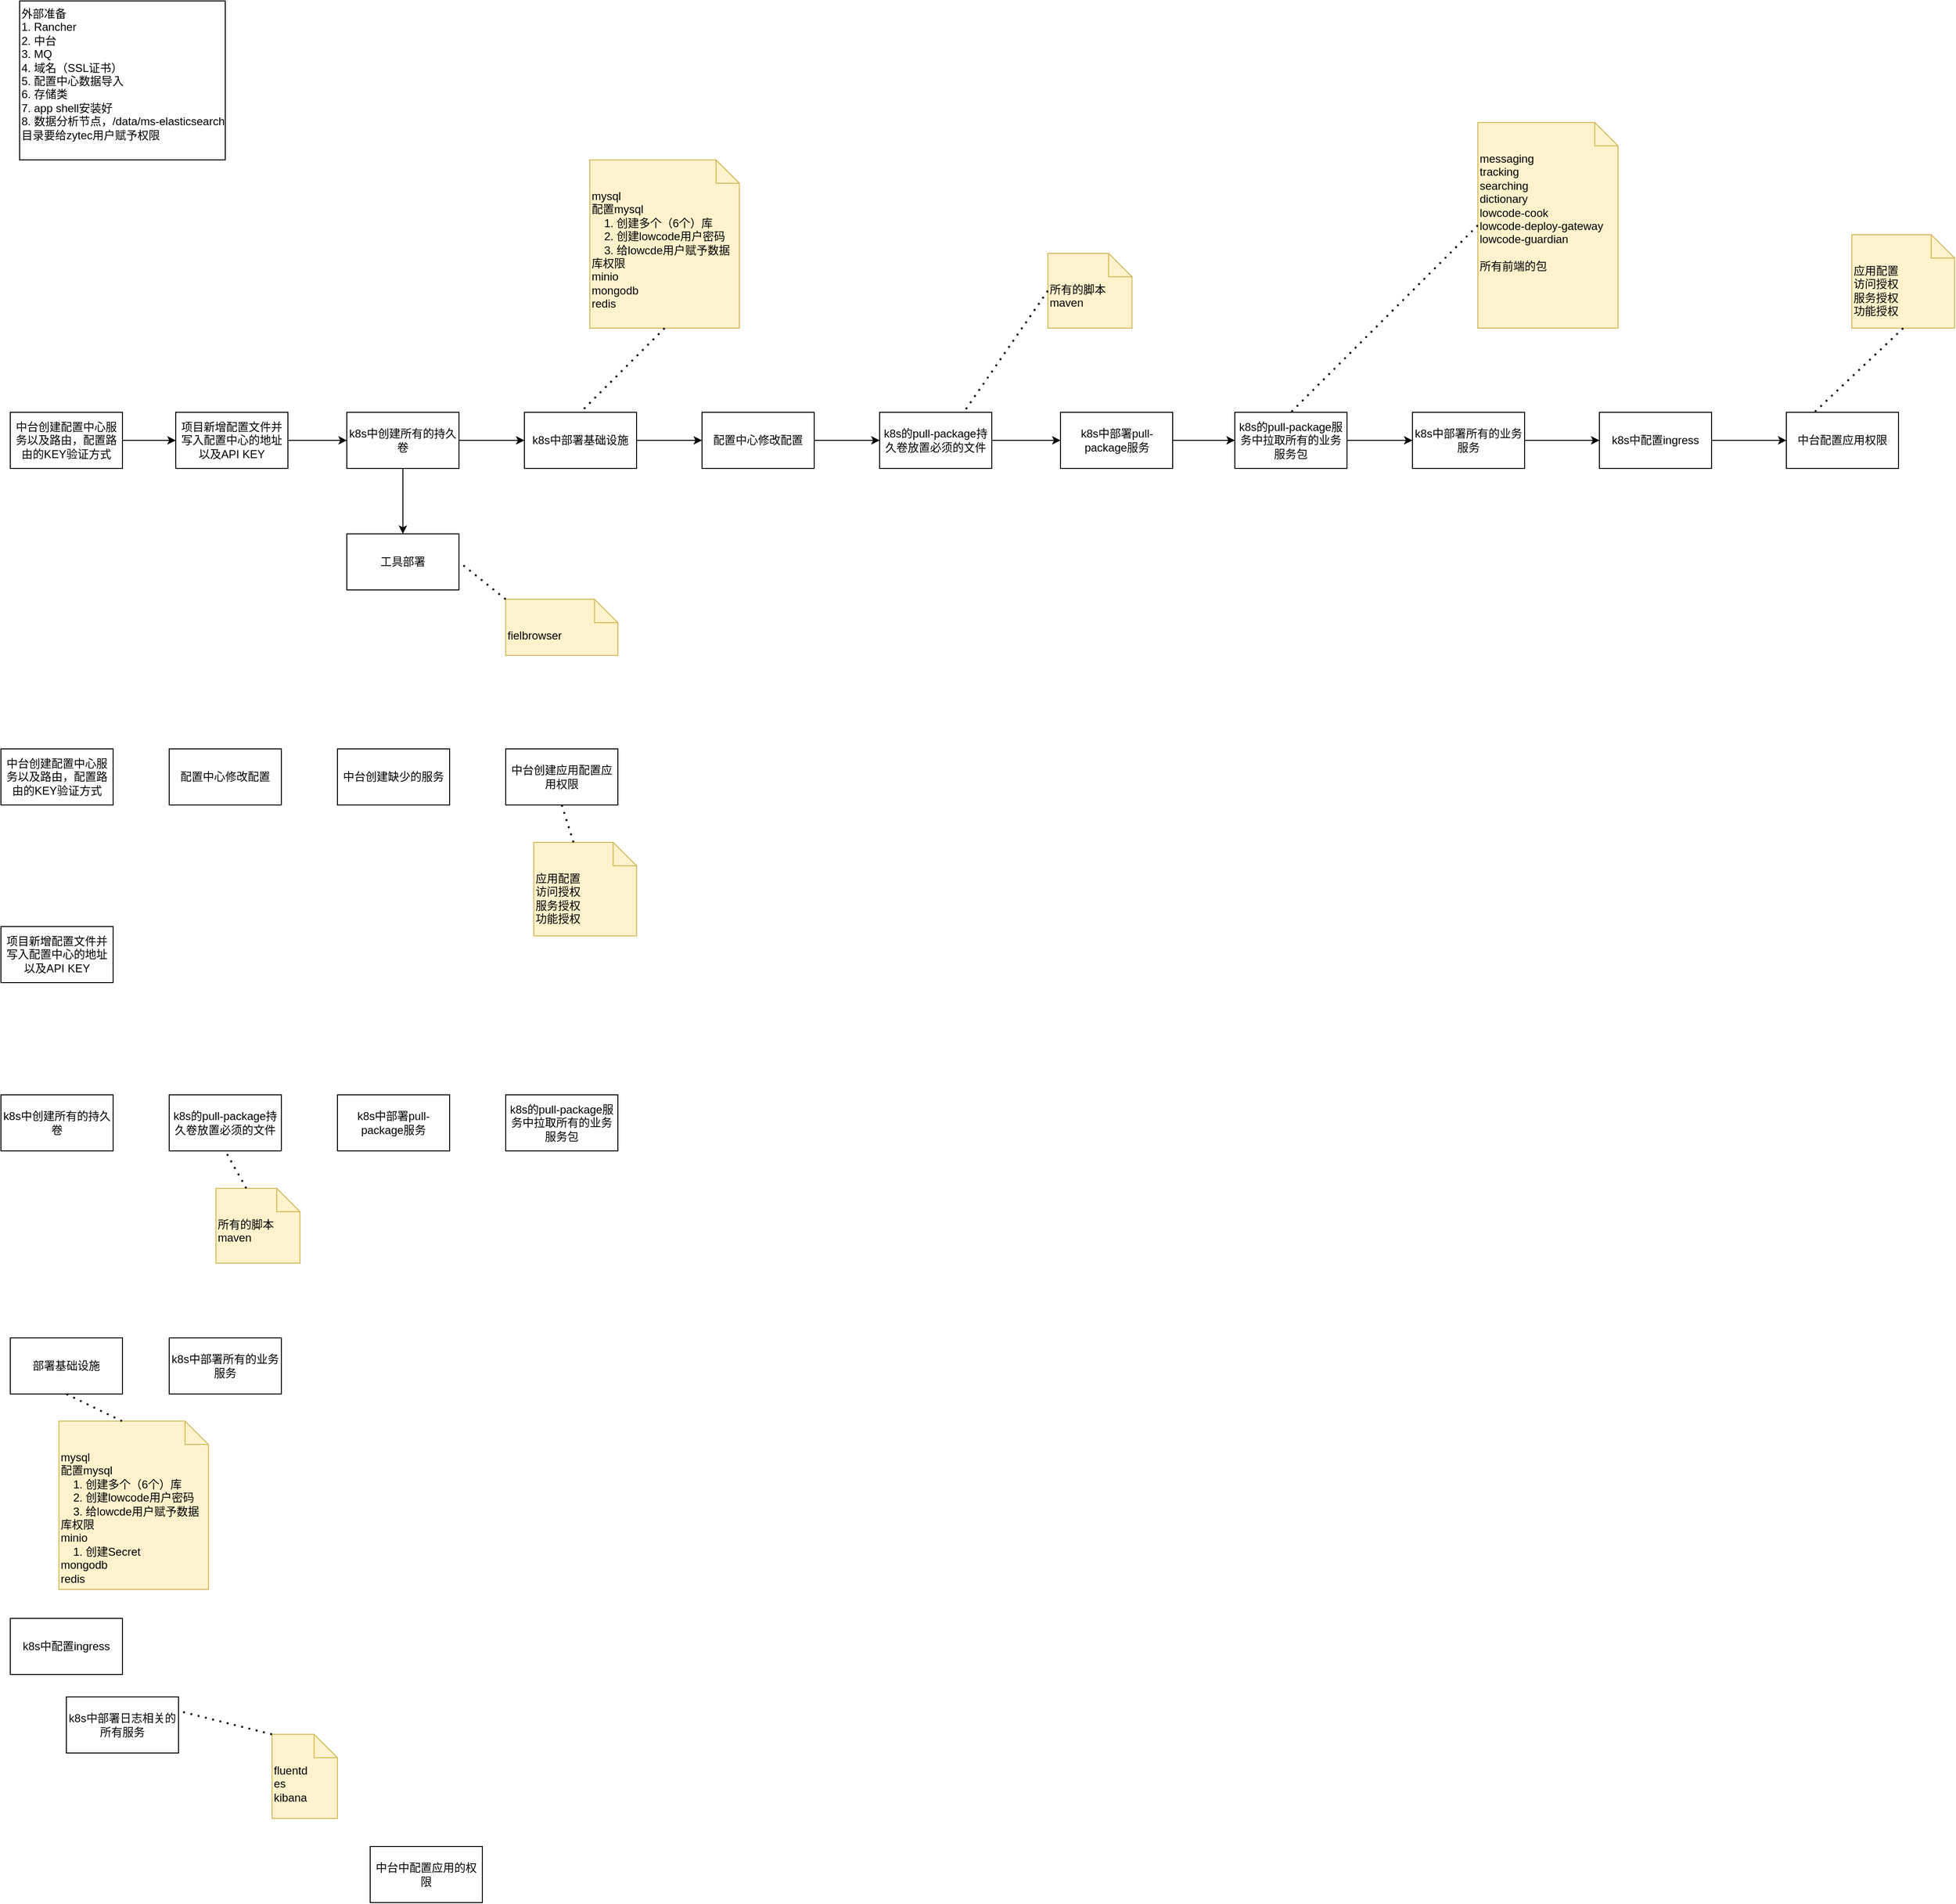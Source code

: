<mxfile version="24.1.0" type="github">
  <diagram id="C5RBs43oDa-KdzZeNtuy" name="Page-1">
    <mxGraphModel dx="2713" dy="1964" grid="1" gridSize="10" guides="1" tooltips="1" connect="1" arrows="1" fold="1" page="1" pageScale="1" pageWidth="827" pageHeight="1169" math="0" shadow="0">
      <root>
        <mxCell id="WIyWlLk6GJQsqaUBKTNV-0" />
        <mxCell id="WIyWlLk6GJQsqaUBKTNV-1" parent="WIyWlLk6GJQsqaUBKTNV-0" />
        <mxCell id="bLoDom8n8q_n5jIfxJ7S-4" value="mysql&lt;div&gt;&lt;div&gt;&lt;span style=&quot;text-align: center;&quot;&gt;配置mysql&lt;/span&gt;&lt;br&gt;&lt;/div&gt;&lt;div&gt;&lt;span style=&quot;text-align: center;&quot;&gt;&amp;nbsp; &amp;nbsp;&amp;nbsp;&lt;/span&gt;&lt;span style=&quot;background-color: initial;&quot;&gt;1. 创建多个（6个）库&lt;/span&gt;&lt;/div&gt;&lt;div&gt;&amp;nbsp; &amp;nbsp; 2. 创建lowcode用户密码&lt;/div&gt;&lt;div&gt;&amp;nbsp; &amp;nbsp; 3. 给lowcde用户赋予数据库权限&lt;/div&gt;&lt;div&gt;minio&lt;/div&gt;&lt;div&gt;mongodb&lt;/div&gt;&lt;div&gt;redis&lt;/div&gt;&lt;div&gt;&lt;br&gt;&lt;/div&gt;&lt;/div&gt;" style="shape=note2;boundedLbl=1;whiteSpace=wrap;html=1;size=25;verticalAlign=top;align=left;fillColor=#fff2cc;strokeColor=#d6b656;" vertex="1" parent="WIyWlLk6GJQsqaUBKTNV-1">
          <mxGeometry x="-90" y="-110" width="160" height="180" as="geometry" />
        </mxCell>
        <mxCell id="bLoDom8n8q_n5jIfxJ7S-9" value="fielbrowser" style="shape=note2;boundedLbl=1;whiteSpace=wrap;html=1;size=25;verticalAlign=top;align=left;fillColor=#fff2cc;strokeColor=#d6b656;" vertex="1" parent="WIyWlLk6GJQsqaUBKTNV-1">
          <mxGeometry x="-180" y="360" width="120" height="60" as="geometry" />
        </mxCell>
        <mxCell id="bLoDom8n8q_n5jIfxJ7S-11" value="" style="endArrow=none;dashed=1;html=1;dashPattern=1 3;strokeWidth=2;rounded=0;entryX=1;entryY=0.5;entryDx=0;entryDy=0;exitX=0;exitY=0;exitDx=0;exitDy=0;exitPerimeter=0;" edge="1" parent="WIyWlLk6GJQsqaUBKTNV-1" source="bLoDom8n8q_n5jIfxJ7S-9" target="bLoDom8n8q_n5jIfxJ7S-47">
          <mxGeometry width="50" height="50" relative="1" as="geometry">
            <mxPoint x="230" y="550" as="sourcePoint" />
            <mxPoint x="-200" y="320" as="targetPoint" />
          </mxGeometry>
        </mxCell>
        <mxCell id="bLoDom8n8q_n5jIfxJ7S-48" value="" style="edgeStyle=none;rounded=0;orthogonalLoop=1;jettySize=auto;html=1;" edge="1" parent="WIyWlLk6GJQsqaUBKTNV-1" source="bLoDom8n8q_n5jIfxJ7S-16" target="bLoDom8n8q_n5jIfxJ7S-28">
          <mxGeometry relative="1" as="geometry" />
        </mxCell>
        <mxCell id="bLoDom8n8q_n5jIfxJ7S-16" value="项目新增配置文件并写入配置中心的地址以及API KEY" style="rounded=0;whiteSpace=wrap;html=1;" vertex="1" parent="WIyWlLk6GJQsqaUBKTNV-1">
          <mxGeometry x="-533" y="160" width="120" height="60" as="geometry" />
        </mxCell>
        <mxCell id="bLoDom8n8q_n5jIfxJ7S-24" value="" style="edgeStyle=none;rounded=0;orthogonalLoop=1;jettySize=auto;html=1;" edge="1" parent="WIyWlLk6GJQsqaUBKTNV-1" source="bLoDom8n8q_n5jIfxJ7S-18" target="bLoDom8n8q_n5jIfxJ7S-16">
          <mxGeometry relative="1" as="geometry" />
        </mxCell>
        <mxCell id="bLoDom8n8q_n5jIfxJ7S-18" value="中台创建配置中心服务以及路由，配置路由的KEY验证方式" style="rounded=0;whiteSpace=wrap;html=1;" vertex="1" parent="WIyWlLk6GJQsqaUBKTNV-1">
          <mxGeometry x="-710" y="160" width="120" height="60" as="geometry" />
        </mxCell>
        <mxCell id="bLoDom8n8q_n5jIfxJ7S-19" value="" style="endArrow=none;dashed=1;html=1;dashPattern=1 3;strokeWidth=2;rounded=0;entryX=0.5;entryY=0;entryDx=0;entryDy=0;exitX=0.5;exitY=1;exitDx=0;exitDy=0;exitPerimeter=0;" edge="1" parent="WIyWlLk6GJQsqaUBKTNV-1" source="bLoDom8n8q_n5jIfxJ7S-4">
          <mxGeometry width="50" height="50" relative="1" as="geometry">
            <mxPoint x="-253" y="650" as="sourcePoint" />
            <mxPoint x="-100" y="160" as="targetPoint" />
          </mxGeometry>
        </mxCell>
        <mxCell id="bLoDom8n8q_n5jIfxJ7S-52" value="" style="edgeStyle=none;rounded=0;orthogonalLoop=1;jettySize=auto;html=1;" edge="1" parent="WIyWlLk6GJQsqaUBKTNV-1" source="bLoDom8n8q_n5jIfxJ7S-27" target="bLoDom8n8q_n5jIfxJ7S-29">
          <mxGeometry relative="1" as="geometry" />
        </mxCell>
        <mxCell id="bLoDom8n8q_n5jIfxJ7S-27" value="配置中心修改配置" style="rounded=0;whiteSpace=wrap;html=1;" vertex="1" parent="WIyWlLk6GJQsqaUBKTNV-1">
          <mxGeometry x="30" y="160" width="120" height="60" as="geometry" />
        </mxCell>
        <mxCell id="bLoDom8n8q_n5jIfxJ7S-50" value="" style="edgeStyle=none;rounded=0;orthogonalLoop=1;jettySize=auto;html=1;" edge="1" parent="WIyWlLk6GJQsqaUBKTNV-1" source="bLoDom8n8q_n5jIfxJ7S-28" target="bLoDom8n8q_n5jIfxJ7S-47">
          <mxGeometry relative="1" as="geometry" />
        </mxCell>
        <mxCell id="bLoDom8n8q_n5jIfxJ7S-62" value="" style="edgeStyle=none;rounded=0;orthogonalLoop=1;jettySize=auto;html=1;" edge="1" parent="WIyWlLk6GJQsqaUBKTNV-1" source="bLoDom8n8q_n5jIfxJ7S-28" target="bLoDom8n8q_n5jIfxJ7S-61">
          <mxGeometry relative="1" as="geometry" />
        </mxCell>
        <mxCell id="bLoDom8n8q_n5jIfxJ7S-28" value="k8s中创建所有的持久卷" style="rounded=0;whiteSpace=wrap;html=1;" vertex="1" parent="WIyWlLk6GJQsqaUBKTNV-1">
          <mxGeometry x="-350" y="160" width="120" height="60" as="geometry" />
        </mxCell>
        <mxCell id="bLoDom8n8q_n5jIfxJ7S-53" value="" style="edgeStyle=none;rounded=0;orthogonalLoop=1;jettySize=auto;html=1;" edge="1" parent="WIyWlLk6GJQsqaUBKTNV-1" source="bLoDom8n8q_n5jIfxJ7S-29" target="bLoDom8n8q_n5jIfxJ7S-34">
          <mxGeometry relative="1" as="geometry" />
        </mxCell>
        <mxCell id="bLoDom8n8q_n5jIfxJ7S-29" value="k8s的pull-package持久卷放置必须的文件" style="rounded=0;whiteSpace=wrap;html=1;" vertex="1" parent="WIyWlLk6GJQsqaUBKTNV-1">
          <mxGeometry x="220" y="160" width="120" height="60" as="geometry" />
        </mxCell>
        <mxCell id="bLoDom8n8q_n5jIfxJ7S-30" value="所有的脚本&lt;div&gt;maven&lt;/div&gt;" style="shape=note2;boundedLbl=1;whiteSpace=wrap;html=1;size=25;verticalAlign=top;align=left;fillColor=#fff2cc;strokeColor=#d6b656;" vertex="1" parent="WIyWlLk6GJQsqaUBKTNV-1">
          <mxGeometry x="400" y="-10" width="90" height="80" as="geometry" />
        </mxCell>
        <mxCell id="bLoDom8n8q_n5jIfxJ7S-31" value="" style="endArrow=none;dashed=1;html=1;dashPattern=1 3;strokeWidth=2;rounded=0;entryX=0.75;entryY=0;entryDx=0;entryDy=0;exitX=0;exitY=0.5;exitDx=0;exitDy=0;exitPerimeter=0;" edge="1" parent="WIyWlLk6GJQsqaUBKTNV-1" source="bLoDom8n8q_n5jIfxJ7S-30" target="bLoDom8n8q_n5jIfxJ7S-29">
          <mxGeometry width="50" height="50" relative="1" as="geometry">
            <mxPoint x="-175" y="583" as="sourcePoint" />
            <mxPoint x="-63" y="550" as="targetPoint" />
          </mxGeometry>
        </mxCell>
        <mxCell id="bLoDom8n8q_n5jIfxJ7S-54" value="" style="edgeStyle=none;rounded=0;orthogonalLoop=1;jettySize=auto;html=1;" edge="1" parent="WIyWlLk6GJQsqaUBKTNV-1" source="bLoDom8n8q_n5jIfxJ7S-34" target="bLoDom8n8q_n5jIfxJ7S-35">
          <mxGeometry relative="1" as="geometry" />
        </mxCell>
        <mxCell id="bLoDom8n8q_n5jIfxJ7S-34" value="k8s中部署pull-package服务" style="rounded=0;whiteSpace=wrap;html=1;" vertex="1" parent="WIyWlLk6GJQsqaUBKTNV-1">
          <mxGeometry x="413.5" y="160" width="120" height="60" as="geometry" />
        </mxCell>
        <mxCell id="bLoDom8n8q_n5jIfxJ7S-55" value="" style="edgeStyle=none;rounded=0;orthogonalLoop=1;jettySize=auto;html=1;" edge="1" parent="WIyWlLk6GJQsqaUBKTNV-1" source="bLoDom8n8q_n5jIfxJ7S-35" target="bLoDom8n8q_n5jIfxJ7S-39">
          <mxGeometry relative="1" as="geometry" />
        </mxCell>
        <mxCell id="bLoDom8n8q_n5jIfxJ7S-35" value="k8s的pull-package服务中拉取所有的业务服务包" style="rounded=0;whiteSpace=wrap;html=1;" vertex="1" parent="WIyWlLk6GJQsqaUBKTNV-1">
          <mxGeometry x="600" y="160" width="120" height="60" as="geometry" />
        </mxCell>
        <mxCell id="bLoDom8n8q_n5jIfxJ7S-37" value="messaging&lt;div&gt;tracking&lt;/div&gt;&lt;div&gt;searching&lt;/div&gt;&lt;div&gt;dictionary&lt;/div&gt;&lt;div&gt;lowcode-cook&lt;/div&gt;&lt;div&gt;lowcode-deploy-gateway&lt;/div&gt;&lt;div&gt;lowcode-guardian&lt;/div&gt;&lt;div&gt;&lt;br&gt;&lt;/div&gt;&lt;div&gt;所有前端的包&lt;/div&gt;" style="shape=note2;boundedLbl=1;whiteSpace=wrap;html=1;size=25;verticalAlign=top;align=left;fillColor=#fff2cc;strokeColor=#d6b656;" vertex="1" parent="WIyWlLk6GJQsqaUBKTNV-1">
          <mxGeometry x="860" y="-150" width="150" height="220" as="geometry" />
        </mxCell>
        <mxCell id="bLoDom8n8q_n5jIfxJ7S-38" value="" style="endArrow=none;dashed=1;html=1;dashPattern=1 3;strokeWidth=2;rounded=0;entryX=0.5;entryY=0;entryDx=0;entryDy=0;exitX=0;exitY=0.5;exitDx=0;exitDy=0;exitPerimeter=0;" edge="1" parent="WIyWlLk6GJQsqaUBKTNV-1" source="bLoDom8n8q_n5jIfxJ7S-37" target="bLoDom8n8q_n5jIfxJ7S-35">
          <mxGeometry width="50" height="50" relative="1" as="geometry">
            <mxPoint x="900" y="-50" as="sourcePoint" />
            <mxPoint x="790" y="-75" as="targetPoint" />
          </mxGeometry>
        </mxCell>
        <mxCell id="bLoDom8n8q_n5jIfxJ7S-56" value="" style="edgeStyle=none;rounded=0;orthogonalLoop=1;jettySize=auto;html=1;" edge="1" parent="WIyWlLk6GJQsqaUBKTNV-1" source="bLoDom8n8q_n5jIfxJ7S-39" target="bLoDom8n8q_n5jIfxJ7S-43">
          <mxGeometry relative="1" as="geometry" />
        </mxCell>
        <mxCell id="bLoDom8n8q_n5jIfxJ7S-39" value="k8s中部署所有的业务服务" style="rounded=0;whiteSpace=wrap;html=1;" vertex="1" parent="WIyWlLk6GJQsqaUBKTNV-1">
          <mxGeometry x="790" y="160" width="120" height="60" as="geometry" />
        </mxCell>
        <mxCell id="bLoDom8n8q_n5jIfxJ7S-40" value="k8s中部署日志相关的所有服务" style="rounded=0;whiteSpace=wrap;html=1;" vertex="1" parent="WIyWlLk6GJQsqaUBKTNV-1">
          <mxGeometry x="-650" y="1534" width="120" height="60" as="geometry" />
        </mxCell>
        <mxCell id="bLoDom8n8q_n5jIfxJ7S-41" value="fluentd&lt;div&gt;es&lt;/div&gt;&lt;div&gt;kibana&lt;/div&gt;" style="shape=note2;boundedLbl=1;whiteSpace=wrap;html=1;size=25;verticalAlign=top;align=left;fillColor=#fff2cc;strokeColor=#d6b656;" vertex="1" parent="WIyWlLk6GJQsqaUBKTNV-1">
          <mxGeometry x="-430" y="1574" width="70" height="90" as="geometry" />
        </mxCell>
        <mxCell id="bLoDom8n8q_n5jIfxJ7S-42" value="" style="endArrow=none;dashed=1;html=1;dashPattern=1 3;strokeWidth=2;rounded=0;entryX=1;entryY=0.25;entryDx=0;entryDy=0;exitX=0;exitY=0;exitDx=0;exitDy=0;exitPerimeter=0;" edge="1" parent="WIyWlLk6GJQsqaUBKTNV-1" source="bLoDom8n8q_n5jIfxJ7S-41" target="bLoDom8n8q_n5jIfxJ7S-40">
          <mxGeometry width="50" height="50" relative="1" as="geometry">
            <mxPoint x="-420" y="1379" as="sourcePoint" />
            <mxPoint x="-520" y="1299" as="targetPoint" />
          </mxGeometry>
        </mxCell>
        <mxCell id="bLoDom8n8q_n5jIfxJ7S-58" value="" style="edgeStyle=none;rounded=0;orthogonalLoop=1;jettySize=auto;html=1;" edge="1" parent="WIyWlLk6GJQsqaUBKTNV-1" source="bLoDom8n8q_n5jIfxJ7S-43" target="bLoDom8n8q_n5jIfxJ7S-57">
          <mxGeometry relative="1" as="geometry" />
        </mxCell>
        <mxCell id="bLoDom8n8q_n5jIfxJ7S-43" value="k8s中配置ingress" style="rounded=0;whiteSpace=wrap;html=1;" vertex="1" parent="WIyWlLk6GJQsqaUBKTNV-1">
          <mxGeometry x="990" y="160" width="120" height="60" as="geometry" />
        </mxCell>
        <mxCell id="bLoDom8n8q_n5jIfxJ7S-44" value="中台中配置应用的权限" style="rounded=0;whiteSpace=wrap;html=1;" vertex="1" parent="WIyWlLk6GJQsqaUBKTNV-1">
          <mxGeometry x="-325" y="1694" width="120" height="60" as="geometry" />
        </mxCell>
        <mxCell id="bLoDom8n8q_n5jIfxJ7S-47" value="工具部署" style="rounded=0;whiteSpace=wrap;html=1;" vertex="1" parent="WIyWlLk6GJQsqaUBKTNV-1">
          <mxGeometry x="-350" y="290" width="120" height="60" as="geometry" />
        </mxCell>
        <mxCell id="bLoDom8n8q_n5jIfxJ7S-57" value="中台配置应用权限" style="rounded=0;whiteSpace=wrap;html=1;" vertex="1" parent="WIyWlLk6GJQsqaUBKTNV-1">
          <mxGeometry x="1190" y="160" width="120" height="60" as="geometry" />
        </mxCell>
        <mxCell id="bLoDom8n8q_n5jIfxJ7S-59" value="应用配置&lt;div&gt;访问授权&lt;/div&gt;&lt;div&gt;服务授权&lt;/div&gt;&lt;div&gt;功能授权&lt;/div&gt;" style="shape=note2;boundedLbl=1;whiteSpace=wrap;html=1;size=25;verticalAlign=top;align=left;fillColor=#fff2cc;strokeColor=#d6b656;" vertex="1" parent="WIyWlLk6GJQsqaUBKTNV-1">
          <mxGeometry x="1260" y="-30" width="110" height="100" as="geometry" />
        </mxCell>
        <mxCell id="bLoDom8n8q_n5jIfxJ7S-60" value="" style="endArrow=none;dashed=1;html=1;dashPattern=1 3;strokeWidth=2;rounded=0;entryX=0.25;entryY=0;entryDx=0;entryDy=0;exitX=0.5;exitY=1;exitDx=0;exitDy=0;exitPerimeter=0;" edge="1" parent="WIyWlLk6GJQsqaUBKTNV-1" source="bLoDom8n8q_n5jIfxJ7S-59" target="bLoDom8n8q_n5jIfxJ7S-57">
          <mxGeometry width="50" height="50" relative="1" as="geometry">
            <mxPoint x="1220" y="-50" as="sourcePoint" />
            <mxPoint x="1020" y="150" as="targetPoint" />
          </mxGeometry>
        </mxCell>
        <mxCell id="bLoDom8n8q_n5jIfxJ7S-63" value="" style="edgeStyle=none;rounded=0;orthogonalLoop=1;jettySize=auto;html=1;" edge="1" parent="WIyWlLk6GJQsqaUBKTNV-1" source="bLoDom8n8q_n5jIfxJ7S-61" target="bLoDom8n8q_n5jIfxJ7S-27">
          <mxGeometry relative="1" as="geometry" />
        </mxCell>
        <mxCell id="bLoDom8n8q_n5jIfxJ7S-61" value="k8s中部署基础设施" style="rounded=0;whiteSpace=wrap;html=1;" vertex="1" parent="WIyWlLk6GJQsqaUBKTNV-1">
          <mxGeometry x="-160" y="160" width="120" height="60" as="geometry" />
        </mxCell>
        <mxCell id="bLoDom8n8q_n5jIfxJ7S-64" value="外部准备&lt;div&gt;1. Rancher&lt;/div&gt;&lt;div&gt;2. 中台&lt;/div&gt;&lt;div&gt;3. MQ&lt;/div&gt;&lt;div&gt;4. 域名（SSL证书）&lt;/div&gt;&lt;div&gt;5. 配置中心数据导入&lt;/div&gt;&lt;div&gt;6. 存储类&lt;/div&gt;&lt;div&gt;7. app shell安装好&lt;/div&gt;&lt;div&gt;8. 数据分析节点，/data/ms-elasticsearch目录要给zytec用户赋予权限&lt;/div&gt;" style="text;html=1;align=left;verticalAlign=top;whiteSpace=wrap;rounded=0;strokeColor=default;" vertex="1" parent="WIyWlLk6GJQsqaUBKTNV-1">
          <mxGeometry x="-700" y="-280" width="220" height="170" as="geometry" />
        </mxCell>
        <mxCell id="bLoDom8n8q_n5jIfxJ7S-65" value="中台创建配置中心服务以及路由，配置路由的KEY验证方式" style="rounded=0;whiteSpace=wrap;html=1;" vertex="1" parent="WIyWlLk6GJQsqaUBKTNV-1">
          <mxGeometry x="-720" y="520" width="120" height="60" as="geometry" />
        </mxCell>
        <mxCell id="bLoDom8n8q_n5jIfxJ7S-66" value="配置中心修改配置" style="rounded=0;whiteSpace=wrap;html=1;" vertex="1" parent="WIyWlLk6GJQsqaUBKTNV-1">
          <mxGeometry x="-540" y="520" width="120" height="60" as="geometry" />
        </mxCell>
        <mxCell id="bLoDom8n8q_n5jIfxJ7S-67" value="中台创建应用配置应用权限" style="rounded=0;whiteSpace=wrap;html=1;" vertex="1" parent="WIyWlLk6GJQsqaUBKTNV-1">
          <mxGeometry x="-180" y="520" width="120" height="60" as="geometry" />
        </mxCell>
        <mxCell id="bLoDom8n8q_n5jIfxJ7S-68" value="中台创建缺少的服务" style="rounded=0;whiteSpace=wrap;html=1;" vertex="1" parent="WIyWlLk6GJQsqaUBKTNV-1">
          <mxGeometry x="-360" y="520" width="120" height="60" as="geometry" />
        </mxCell>
        <mxCell id="bLoDom8n8q_n5jIfxJ7S-70" value="项目新增配置文件并写入配置中心的地址以及API KEY" style="rounded=0;whiteSpace=wrap;html=1;" vertex="1" parent="WIyWlLk6GJQsqaUBKTNV-1">
          <mxGeometry x="-720" y="710" width="120" height="60" as="geometry" />
        </mxCell>
        <mxCell id="bLoDom8n8q_n5jIfxJ7S-71" value="k8s中创建所有的持久卷" style="rounded=0;whiteSpace=wrap;html=1;" vertex="1" parent="WIyWlLk6GJQsqaUBKTNV-1">
          <mxGeometry x="-720" y="890" width="120" height="60" as="geometry" />
        </mxCell>
        <mxCell id="bLoDom8n8q_n5jIfxJ7S-72" value="部署基础设施" style="rounded=0;whiteSpace=wrap;html=1;" vertex="1" parent="WIyWlLk6GJQsqaUBKTNV-1">
          <mxGeometry x="-710" y="1150" width="120" height="60" as="geometry" />
        </mxCell>
        <mxCell id="bLoDom8n8q_n5jIfxJ7S-73" value="mysql&lt;div&gt;&lt;div&gt;&lt;span style=&quot;text-align: center;&quot;&gt;配置mysql&lt;/span&gt;&lt;br&gt;&lt;/div&gt;&lt;div&gt;&lt;span style=&quot;text-align: center;&quot;&gt;&amp;nbsp; &amp;nbsp;&amp;nbsp;&lt;/span&gt;&lt;span style=&quot;background-color: initial;&quot;&gt;1. 创建多个（6个）库&lt;/span&gt;&lt;/div&gt;&lt;div&gt;&amp;nbsp; &amp;nbsp; 2. 创建lowcode用户密码&lt;/div&gt;&lt;div&gt;&amp;nbsp; &amp;nbsp; 3. 给lowcde用户赋予数据库权限&lt;/div&gt;&lt;div&gt;minio&lt;/div&gt;&lt;div&gt;&amp;nbsp; &amp;nbsp; 1. 创建Secret&lt;/div&gt;&lt;div&gt;mongodb&lt;/div&gt;&lt;div&gt;redis&lt;/div&gt;&lt;div&gt;&lt;br&gt;&lt;/div&gt;&lt;/div&gt;" style="shape=note2;boundedLbl=1;whiteSpace=wrap;html=1;size=25;verticalAlign=top;align=left;fillColor=#fff2cc;strokeColor=#d6b656;" vertex="1" parent="WIyWlLk6GJQsqaUBKTNV-1">
          <mxGeometry x="-658" y="1239" width="160" height="180" as="geometry" />
        </mxCell>
        <mxCell id="bLoDom8n8q_n5jIfxJ7S-74" value="" style="endArrow=none;dashed=1;html=1;dashPattern=1 3;strokeWidth=2;rounded=0;entryX=0.5;entryY=1;entryDx=0;entryDy=0;exitX=0;exitY=0;exitDx=67.5;exitDy=0;exitPerimeter=0;" edge="1" parent="WIyWlLk6GJQsqaUBKTNV-1" source="bLoDom8n8q_n5jIfxJ7S-73" target="bLoDom8n8q_n5jIfxJ7S-72">
          <mxGeometry width="50" height="50" relative="1" as="geometry">
            <mxPoint x="-443" y="1240" as="sourcePoint" />
            <mxPoint x="-493" y="1200" as="targetPoint" />
          </mxGeometry>
        </mxCell>
        <mxCell id="bLoDom8n8q_n5jIfxJ7S-76" value="k8s的pull-package持久卷放置必须的文件" style="rounded=0;whiteSpace=wrap;html=1;" vertex="1" parent="WIyWlLk6GJQsqaUBKTNV-1">
          <mxGeometry x="-540" y="890" width="120" height="60" as="geometry" />
        </mxCell>
        <mxCell id="bLoDom8n8q_n5jIfxJ7S-77" value="k8s中部署pull-package服务" style="rounded=0;whiteSpace=wrap;html=1;" vertex="1" parent="WIyWlLk6GJQsqaUBKTNV-1">
          <mxGeometry x="-360" y="890" width="120" height="60" as="geometry" />
        </mxCell>
        <mxCell id="bLoDom8n8q_n5jIfxJ7S-78" value="所有的脚本&lt;div&gt;maven&lt;/div&gt;" style="shape=note2;boundedLbl=1;whiteSpace=wrap;html=1;size=25;verticalAlign=top;align=left;fillColor=#fff2cc;strokeColor=#d6b656;" vertex="1" parent="WIyWlLk6GJQsqaUBKTNV-1">
          <mxGeometry x="-490" y="990" width="90" height="80" as="geometry" />
        </mxCell>
        <mxCell id="bLoDom8n8q_n5jIfxJ7S-79" value="" style="endArrow=none;dashed=1;html=1;dashPattern=1 3;strokeWidth=2;rounded=0;entryX=0.5;entryY=1;entryDx=0;entryDy=0;exitX=0;exitY=0;exitDx=32.5;exitDy=0;exitPerimeter=0;" edge="1" parent="WIyWlLk6GJQsqaUBKTNV-1" source="bLoDom8n8q_n5jIfxJ7S-78" target="bLoDom8n8q_n5jIfxJ7S-76">
          <mxGeometry width="50" height="50" relative="1" as="geometry">
            <mxPoint x="-490.5" y="1050" as="sourcePoint" />
            <mxPoint x="-485.5" y="970" as="targetPoint" />
          </mxGeometry>
        </mxCell>
        <mxCell id="bLoDom8n8q_n5jIfxJ7S-80" value="k8s的pull-package服务中拉取所有的业务服务包" style="rounded=0;whiteSpace=wrap;html=1;" vertex="1" parent="WIyWlLk6GJQsqaUBKTNV-1">
          <mxGeometry x="-180" y="890" width="120" height="60" as="geometry" />
        </mxCell>
        <mxCell id="bLoDom8n8q_n5jIfxJ7S-81" value="k8s中部署所有的业务服务" style="rounded=0;whiteSpace=wrap;html=1;" vertex="1" parent="WIyWlLk6GJQsqaUBKTNV-1">
          <mxGeometry x="-540" y="1150" width="120" height="60" as="geometry" />
        </mxCell>
        <mxCell id="bLoDom8n8q_n5jIfxJ7S-82" value="k8s中配置ingress" style="rounded=0;whiteSpace=wrap;html=1;" vertex="1" parent="WIyWlLk6GJQsqaUBKTNV-1">
          <mxGeometry x="-710" y="1450" width="120" height="60" as="geometry" />
        </mxCell>
        <mxCell id="bLoDom8n8q_n5jIfxJ7S-83" value="应用配置&lt;div&gt;访问授权&lt;/div&gt;&lt;div&gt;服务授权&lt;/div&gt;&lt;div&gt;功能授权&lt;/div&gt;" style="shape=note2;boundedLbl=1;whiteSpace=wrap;html=1;size=25;verticalAlign=top;align=left;fillColor=#fff2cc;strokeColor=#d6b656;" vertex="1" parent="WIyWlLk6GJQsqaUBKTNV-1">
          <mxGeometry x="-150" y="620" width="110" height="100" as="geometry" />
        </mxCell>
        <mxCell id="bLoDom8n8q_n5jIfxJ7S-84" value="" style="endArrow=none;dashed=1;html=1;dashPattern=1 3;strokeWidth=2;rounded=0;entryX=0.5;entryY=1;entryDx=0;entryDy=0;exitX=0;exitY=0;exitDx=42.5;exitDy=0;exitPerimeter=0;" edge="1" parent="WIyWlLk6GJQsqaUBKTNV-1" source="bLoDom8n8q_n5jIfxJ7S-83" target="bLoDom8n8q_n5jIfxJ7S-67">
          <mxGeometry width="50" height="50" relative="1" as="geometry">
            <mxPoint x="-447" y="890" as="sourcePoint" />
            <mxPoint x="-470" y="850" as="targetPoint" />
          </mxGeometry>
        </mxCell>
      </root>
    </mxGraphModel>
  </diagram>
</mxfile>
